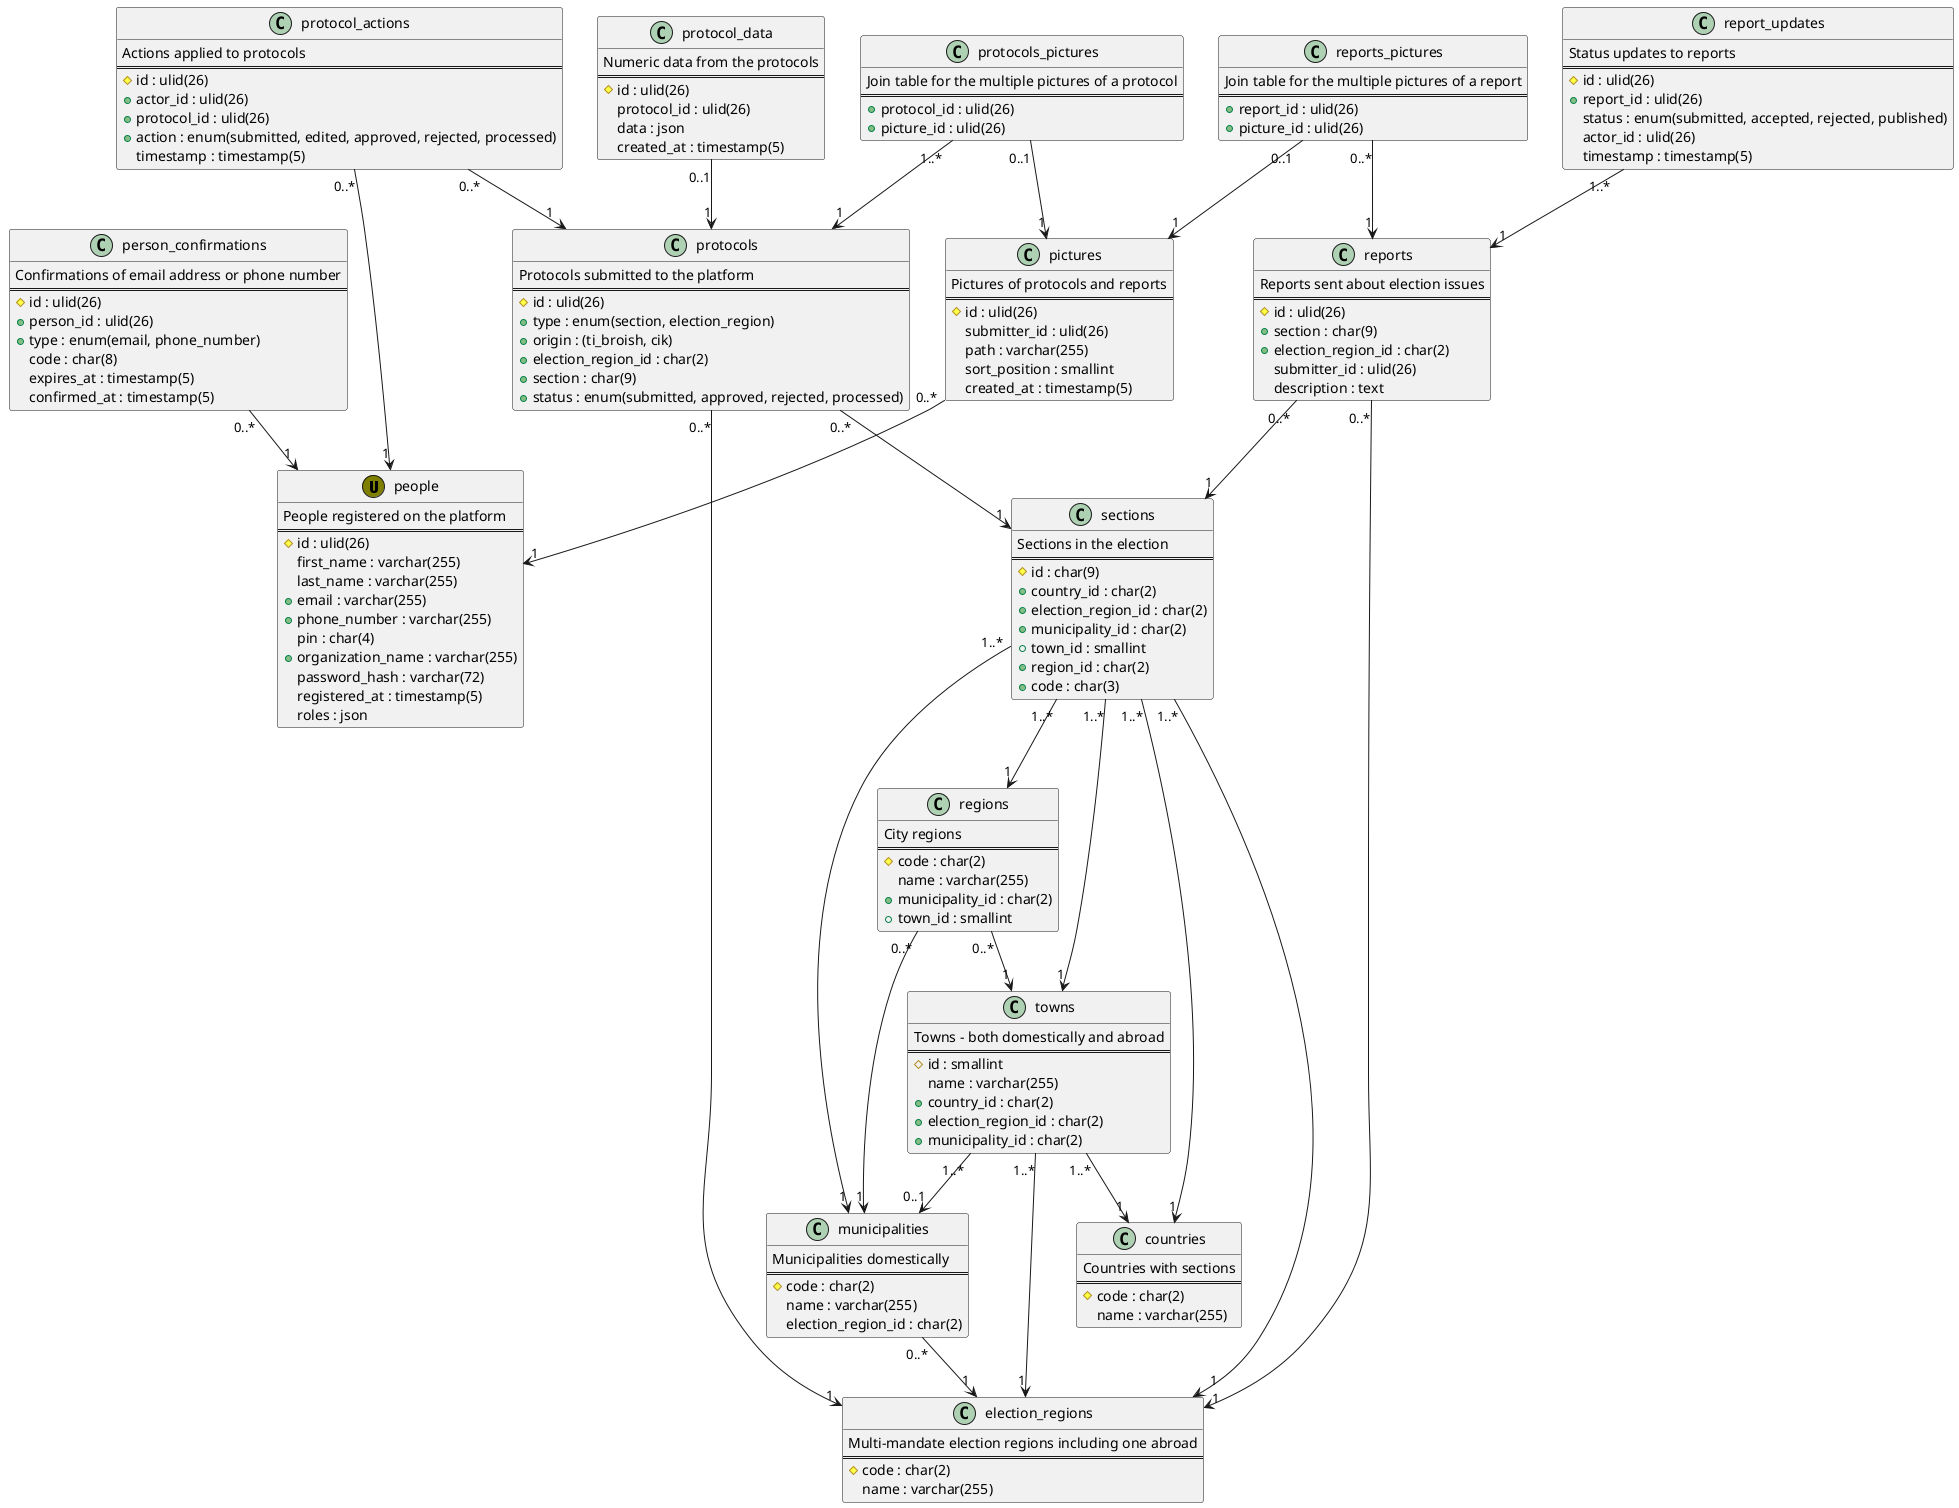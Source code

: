 @startuml database

class people <<(U,olive)>> {
  People registered on the platform
  ==
  #id : ulid(26)
  first_name : varchar(255)
  last_name : varchar(255)
  +email : varchar(255)
  +phone_number : varchar(255)
  pin : char(4)
  +organization_name : varchar(255)
  password_hash : varchar(72)
  registered_at : timestamp(5)
  roles : json
}

person_confirmations "0..*" --> "1" people

class person_confirmations {
    Confirmations of email address or phone number
    ==
    #id : ulid(26)
    +person_id : ulid(26)
    +type : enum(email, phone_number)
    code : char(8)
    expires_at : timestamp(5)
    confirmed_at : timestamp(5)
}

class sections {
    Sections in the election
    ==
    #id : char(9)
    +country_id : char(2)
    +election_region_id : char(2)
    +municipality_id : char(2)
    +town_id : smallint
    +region_id : char(2)
    +code : char(3)
}

sections "1..*" --> "1" countries
sections "1..*" --> "1" election_regions
sections "1..*" --> "1" municipalities
sections "1..*" --> "1" regions
sections "1..*" --> "1" towns

class protocols {
    Protocols submitted to the platform
    ==
    #id : ulid(26)
    +type : enum(section, election_region)
    +origin : (ti_broish, cik)
    +election_region_id : char(2)
    +section : char(9)
    +status : enum(submitted, approved, rejected, processed)
}

protocols "0..*" --> "1" sections
protocols "0..*" --> "1" election_regions

class protocol_data {
    Numeric data from the protocols
    ==
    #id : ulid(26)
    protocol_id : ulid(26)
    data : json
    created_at : timestamp(5)
}

protocol_data "0..1" --> "1" protocols

class protocol_actions {
    Actions applied to protocols
    ==
    #id : ulid(26)
    +actor_id : ulid(26)
    +protocol_id : ulid(26)
    +action : enum(submitted, edited, approved, rejected, processed)
    timestamp : timestamp(5)
}

protocol_actions "0..*" --> "1" protocols
protocol_actions "0..*" --> "1" people

class reports {
    Reports sent about election issues
    ==
    #id : ulid(26)
    +section : char(9)
    +election_region_id : char(2)
    submitter_id : ulid(26)
    description : text
}

reports "0..*" --> "1" sections
reports "0..*" --> "1" election_regions

class report_updates {
    Status updates to reports
    ==
    #id : ulid(26)
    +report_id : ulid(26)
    status : enum(submitted, accepted, rejected, published)
    actor_id : ulid(26)
    timestamp : timestamp(5)
}

report_updates "1..*" --> "1" reports

class pictures {
    Pictures of protocols and reports
    ==
    #id : ulid(26)
    submitter_id : ulid(26)
    path : varchar(255)
    sort_position : smallint
    created_at : timestamp(5)
}

pictures "0..*" --> "1" people

class reports_pictures {
    Join table for the multiple pictures of a report
    ==
    +report_id : ulid(26)
    +picture_id : ulid(26)
}

reports_pictures "0..1" --> "1" pictures
reports_pictures "0..*" --> "1" reports

class protocols_pictures {
    Join table for the multiple pictures of a protocol
    ==
    +protocol_id : ulid(26)
    +picture_id : ulid(26)
}

protocols_pictures "0..1" --> "1" pictures
protocols_pictures "1..*" --> "1" protocols

class election_regions {
    Multi-mandate election regions including one abroad
    ==
    #code : char(2)
    name : varchar(255)
}

class countries {
    Countries with sections
    ==
    #code : char(2)
    name : varchar(255)
}

class municipalities {
    Municipalities domestically
    ==
    #code : char(2)
    name : varchar(255)
    election_region_id : char(2)
}

municipalities "0..*" --> "1" election_regions

class towns {
    Towns - both domestically and abroad
    ==
    #id : smallint
    name : varchar(255)
    +country_id : char(2)
    +election_region_id : char(2)
    +municipality_id : char(2)
}

towns "1..*" --> "1" countries
towns "1..*" --> "1" election_regions
towns "1..*" --> "0..1" municipalities

class regions {
    City regions
    ==
    #code : char(2)
    name : varchar(255)
    +municipality_id : char(2)
    +town_id : smallint
}

regions "0..*" --> "1" municipalities
regions "0..*" --> "1" towns

@enduml